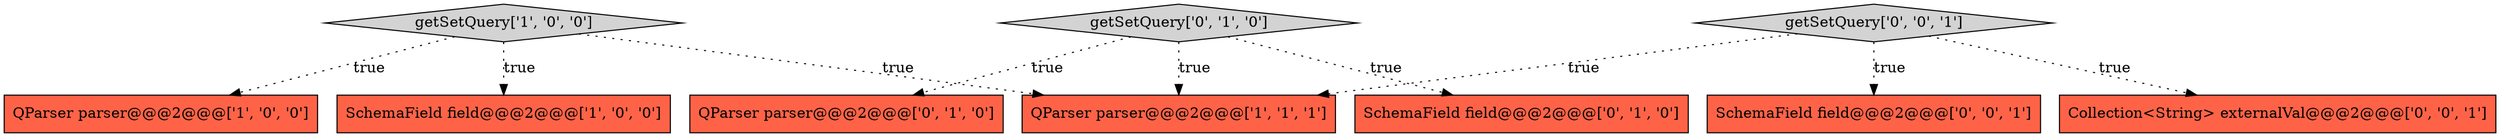 digraph {
2 [style = filled, label = "QParser parser@@@2@@@['1', '0', '0']", fillcolor = tomato, shape = box image = "AAA0AAABBB1BBB"];
6 [style = filled, label = "getSetQuery['0', '1', '0']", fillcolor = lightgray, shape = diamond image = "AAA0AAABBB2BBB"];
0 [style = filled, label = "getSetQuery['1', '0', '0']", fillcolor = lightgray, shape = diamond image = "AAA0AAABBB1BBB"];
5 [style = filled, label = "SchemaField field@@@2@@@['0', '1', '0']", fillcolor = tomato, shape = box image = "AAA0AAABBB2BBB"];
9 [style = filled, label = "getSetQuery['0', '0', '1']", fillcolor = lightgray, shape = diamond image = "AAA0AAABBB3BBB"];
7 [style = filled, label = "SchemaField field@@@2@@@['0', '0', '1']", fillcolor = tomato, shape = box image = "AAA0AAABBB3BBB"];
3 [style = filled, label = "QParser parser@@@2@@@['1', '1', '1']", fillcolor = tomato, shape = box image = "AAA0AAABBB1BBB"];
1 [style = filled, label = "SchemaField field@@@2@@@['1', '0', '0']", fillcolor = tomato, shape = box image = "AAA0AAABBB1BBB"];
8 [style = filled, label = "Collection<String> externalVal@@@2@@@['0', '0', '1']", fillcolor = tomato, shape = box image = "AAA0AAABBB3BBB"];
4 [style = filled, label = "QParser parser@@@2@@@['0', '1', '0']", fillcolor = tomato, shape = box image = "AAA0AAABBB2BBB"];
0->2 [style = dotted, label="true"];
6->5 [style = dotted, label="true"];
6->4 [style = dotted, label="true"];
0->3 [style = dotted, label="true"];
9->3 [style = dotted, label="true"];
9->8 [style = dotted, label="true"];
0->1 [style = dotted, label="true"];
6->3 [style = dotted, label="true"];
9->7 [style = dotted, label="true"];
}
